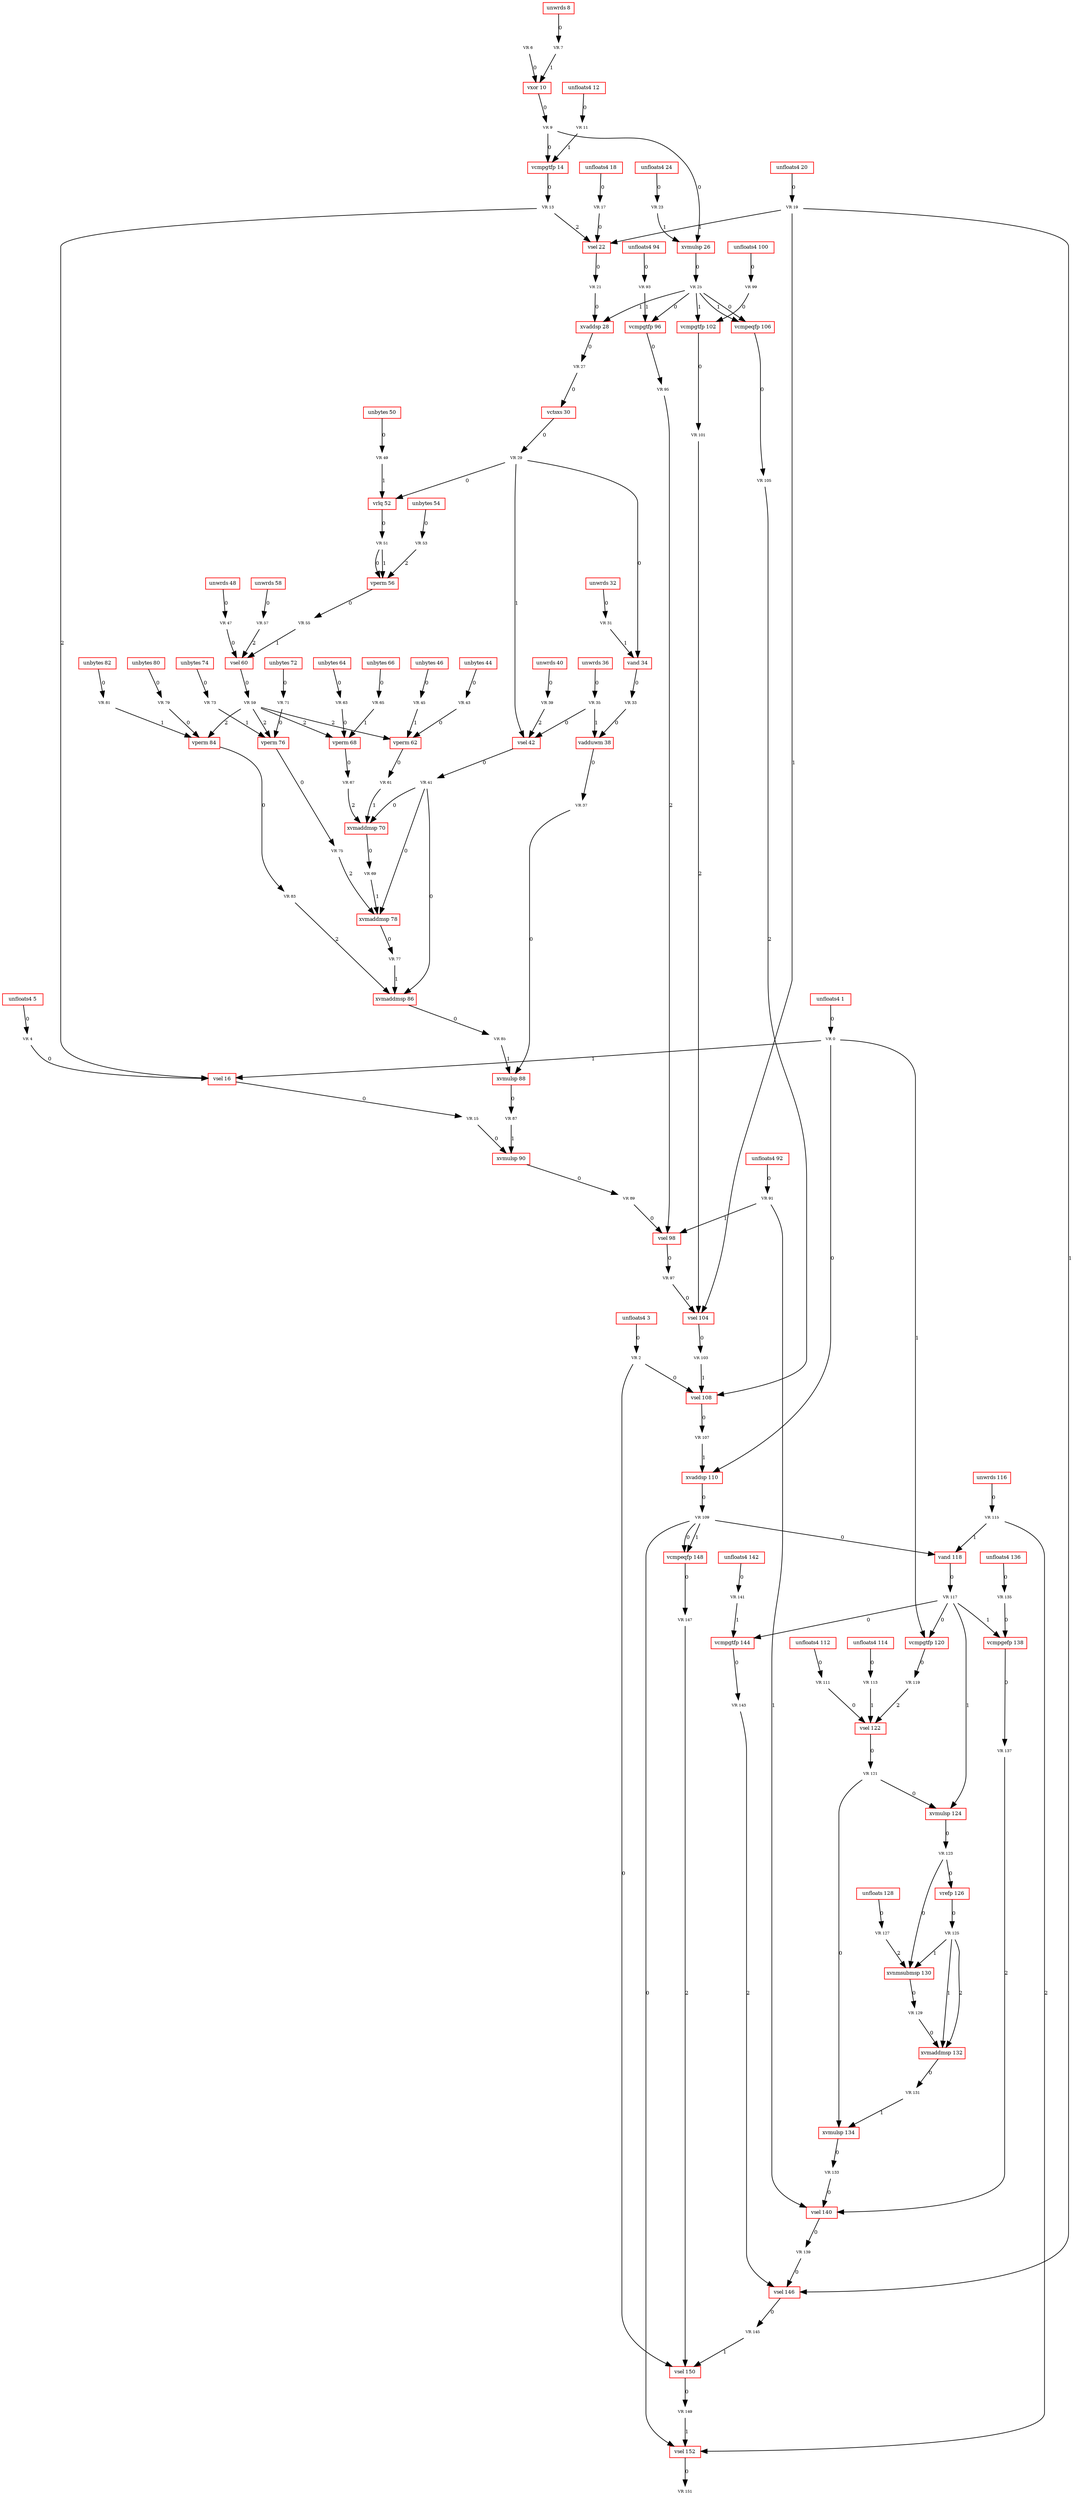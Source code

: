 digraph G {
u0[color="green",fontsize="6",width="0.41666666666666663",height="0.25",fixedsize="true",shape="plaintext",label="VR 0"];
u1[color="red",fontsize="8",width="0.8833333333333333",height="0.25",fixedsize="true",shape="box",label="unfloats4 1"];
u2[color="green",fontsize="6",width="0.41666666666666663",height="0.25",fixedsize="true",shape="plaintext",label="VR 2"];
u3[color="red",fontsize="8",width="0.8833333333333333",height="0.25",fixedsize="true",shape="box",label="unfloats4 3"];
u4[color="green",fontsize="6",width="0.41666666666666663",height="0.25",fixedsize="true",shape="plaintext",label="VR 4"];
u5[color="red",fontsize="8",width="0.8833333333333333",height="0.25",fixedsize="true",shape="box",label="unfloats4 5"];
u6[color="green",fontsize="6",width="0.41666666666666663",height="0.25",fixedsize="true",shape="plaintext",label="VR 6"];
u7[color="green",fontsize="6",width="0.41666666666666663",height="0.25",fixedsize="true",shape="plaintext",label="VR 7"];
u8[color="red",fontsize="8",width="0.6833333333333333",height="0.25",fixedsize="true",shape="box",label="unwrds 8"];
u9[color="green",fontsize="6",width="0.41666666666666663",height="0.25",fixedsize="true",shape="plaintext",label="VR 9"];
u10[color="red",fontsize="8",width="0.6166666666666667",height="0.25",fixedsize="true",shape="box",label="vxor 10"];
u11[color="green",fontsize="6",width="0.4833333333333333",height="0.25",fixedsize="true",shape="plaintext",label="VR 11"];
u12[color="red",fontsize="8",width="0.9500000000000001",height="0.25",fixedsize="true",shape="box",label="unfloats4 12"];
u13[color="green",fontsize="6",width="0.4833333333333333",height="0.25",fixedsize="true",shape="plaintext",label="VR 13"];
u14[color="red",fontsize="8",width="0.8833333333333333",height="0.25",fixedsize="true",shape="box",label="vcmpgtfp 14"];
u15[color="green",fontsize="6",width="0.4833333333333333",height="0.25",fixedsize="true",shape="plaintext",label="VR 15"];
u16[color="red",fontsize="8",width="0.6166666666666667",height="0.25",fixedsize="true",shape="box",label="vsel 16"];
u17[color="green",fontsize="6",width="0.4833333333333333",height="0.25",fixedsize="true",shape="plaintext",label="VR 17"];
u18[color="red",fontsize="8",width="0.9500000000000001",height="0.25",fixedsize="true",shape="box",label="unfloats4 18"];
u19[color="green",fontsize="6",width="0.4833333333333333",height="0.25",fixedsize="true",shape="plaintext",label="VR 19"];
u20[color="red",fontsize="8",width="0.9500000000000001",height="0.25",fixedsize="true",shape="box",label="unfloats4 20"];
u21[color="green",fontsize="6",width="0.4833333333333333",height="0.25",fixedsize="true",shape="plaintext",label="VR 21"];
u22[color="red",fontsize="8",width="0.6166666666666667",height="0.25",fixedsize="true",shape="box",label="vsel 22"];
u23[color="green",fontsize="6",width="0.4833333333333333",height="0.25",fixedsize="true",shape="plaintext",label="VR 23"];
u24[color="red",fontsize="8",width="0.9500000000000001",height="0.25",fixedsize="true",shape="box",label="unfloats4 24"];
u25[color="green",fontsize="6",width="0.4833333333333333",height="0.25",fixedsize="true",shape="plaintext",label="VR 25"];
u26[color="red",fontsize="8",width="0.8166666666666667",height="0.25",fixedsize="true",shape="box",label="xvmulsp 26"];
u27[color="green",fontsize="6",width="0.4833333333333333",height="0.25",fixedsize="true",shape="plaintext",label="VR 27"];
u28[color="red",fontsize="8",width="0.8166666666666667",height="0.25",fixedsize="true",shape="box",label="xvaddsp 28"];
u29[color="green",fontsize="6",width="0.4833333333333333",height="0.25",fixedsize="true",shape="plaintext",label="VR 29"];
u30[color="red",fontsize="8",width="0.75",height="0.25",fixedsize="true",shape="box",label="vctsxs 30"];
u31[color="green",fontsize="6",width="0.4833333333333333",height="0.25",fixedsize="true",shape="plaintext",label="VR 31"];
u32[color="red",fontsize="8",width="0.75",height="0.25",fixedsize="true",shape="box",label="unwrds 32"];
u33[color="green",fontsize="6",width="0.4833333333333333",height="0.25",fixedsize="true",shape="plaintext",label="VR 33"];
u34[color="red",fontsize="8",width="0.6166666666666667",height="0.25",fixedsize="true",shape="box",label="vand 34"];
u35[color="green",fontsize="6",width="0.4833333333333333",height="0.25",fixedsize="true",shape="plaintext",label="VR 35"];
u36[color="red",fontsize="8",width="0.75",height="0.25",fixedsize="true",shape="box",label="unwrds 36"];
u37[color="green",fontsize="6",width="0.4833333333333333",height="0.25",fixedsize="true",shape="plaintext",label="VR 37"];
u38[color="red",fontsize="8",width="0.8166666666666667",height="0.25",fixedsize="true",shape="box",label="vadduwm 38"];
u39[color="green",fontsize="6",width="0.4833333333333333",height="0.25",fixedsize="true",shape="plaintext",label="VR 39"];
u40[color="red",fontsize="8",width="0.75",height="0.25",fixedsize="true",shape="box",label="unwrds 40"];
u41[color="green",fontsize="6",width="0.4833333333333333",height="0.25",fixedsize="true",shape="plaintext",label="VR 41"];
u42[color="red",fontsize="8",width="0.6166666666666667",height="0.25",fixedsize="true",shape="box",label="vsel 42"];
u43[color="green",fontsize="6",width="0.4833333333333333",height="0.25",fixedsize="true",shape="plaintext",label="VR 43"];
u44[color="red",fontsize="8",width="0.8166666666666667",height="0.25",fixedsize="true",shape="box",label="unbytes 44"];
u45[color="green",fontsize="6",width="0.4833333333333333",height="0.25",fixedsize="true",shape="plaintext",label="VR 45"];
u46[color="red",fontsize="8",width="0.8166666666666667",height="0.25",fixedsize="true",shape="box",label="unbytes 46"];
u47[color="green",fontsize="6",width="0.4833333333333333",height="0.25",fixedsize="true",shape="plaintext",label="VR 47"];
u48[color="red",fontsize="8",width="0.75",height="0.25",fixedsize="true",shape="box",label="unwrds 48"];
u49[color="green",fontsize="6",width="0.4833333333333333",height="0.25",fixedsize="true",shape="plaintext",label="VR 49"];
u50[color="red",fontsize="8",width="0.8166666666666667",height="0.25",fixedsize="true",shape="box",label="unbytes 50"];
u51[color="green",fontsize="6",width="0.4833333333333333",height="0.25",fixedsize="true",shape="plaintext",label="VR 51"];
u52[color="red",fontsize="8",width="0.6166666666666667",height="0.25",fixedsize="true",shape="box",label="vrlq 52"];
u53[color="green",fontsize="6",width="0.4833333333333333",height="0.25",fixedsize="true",shape="plaintext",label="VR 53"];
u54[color="red",fontsize="8",width="0.8166666666666667",height="0.25",fixedsize="true",shape="box",label="unbytes 54"];
u55[color="green",fontsize="6",width="0.4833333333333333",height="0.25",fixedsize="true",shape="plaintext",label="VR 55"];
u56[color="red",fontsize="8",width="0.6833333333333333",height="0.25",fixedsize="true",shape="box",label="vperm 56"];
u57[color="green",fontsize="6",width="0.4833333333333333",height="0.25",fixedsize="true",shape="plaintext",label="VR 57"];
u58[color="red",fontsize="8",width="0.75",height="0.25",fixedsize="true",shape="box",label="unwrds 58"];
u59[color="green",fontsize="6",width="0.4833333333333333",height="0.25",fixedsize="true",shape="plaintext",label="VR 59"];
u60[color="red",fontsize="8",width="0.6166666666666667",height="0.25",fixedsize="true",shape="box",label="vsel 60"];
u61[color="green",fontsize="6",width="0.4833333333333333",height="0.25",fixedsize="true",shape="plaintext",label="VR 61"];
u62[color="red",fontsize="8",width="0.6833333333333333",height="0.25",fixedsize="true",shape="box",label="vperm 62"];
u63[color="green",fontsize="6",width="0.4833333333333333",height="0.25",fixedsize="true",shape="plaintext",label="VR 63"];
u64[color="red",fontsize="8",width="0.8166666666666667",height="0.25",fixedsize="true",shape="box",label="unbytes 64"];
u65[color="green",fontsize="6",width="0.4833333333333333",height="0.25",fixedsize="true",shape="plaintext",label="VR 65"];
u66[color="red",fontsize="8",width="0.8166666666666667",height="0.25",fixedsize="true",shape="box",label="unbytes 66"];
u67[color="green",fontsize="6",width="0.4833333333333333",height="0.25",fixedsize="true",shape="plaintext",label="VR 67"];
u68[color="red",fontsize="8",width="0.6833333333333333",height="0.25",fixedsize="true",shape="box",label="vperm 68"];
u69[color="green",fontsize="6",width="0.4833333333333333",height="0.25",fixedsize="true",shape="plaintext",label="VR 69"];
u70[color="red",fontsize="8",width="0.9500000000000001",height="0.25",fixedsize="true",shape="box",label="xvmaddmsp 70"];
u71[color="green",fontsize="6",width="0.4833333333333333",height="0.25",fixedsize="true",shape="plaintext",label="VR 71"];
u72[color="red",fontsize="8",width="0.8166666666666667",height="0.25",fixedsize="true",shape="box",label="unbytes 72"];
u73[color="green",fontsize="6",width="0.4833333333333333",height="0.25",fixedsize="true",shape="plaintext",label="VR 73"];
u74[color="red",fontsize="8",width="0.8166666666666667",height="0.25",fixedsize="true",shape="box",label="unbytes 74"];
u75[color="green",fontsize="6",width="0.4833333333333333",height="0.25",fixedsize="true",shape="plaintext",label="VR 75"];
u76[color="red",fontsize="8",width="0.6833333333333333",height="0.25",fixedsize="true",shape="box",label="vperm 76"];
u77[color="green",fontsize="6",width="0.4833333333333333",height="0.25",fixedsize="true",shape="plaintext",label="VR 77"];
u78[color="red",fontsize="8",width="0.9500000000000001",height="0.25",fixedsize="true",shape="box",label="xvmaddmsp 78"];
u79[color="green",fontsize="6",width="0.4833333333333333",height="0.25",fixedsize="true",shape="plaintext",label="VR 79"];
u80[color="red",fontsize="8",width="0.8166666666666667",height="0.25",fixedsize="true",shape="box",label="unbytes 80"];
u81[color="green",fontsize="6",width="0.4833333333333333",height="0.25",fixedsize="true",shape="plaintext",label="VR 81"];
u82[color="red",fontsize="8",width="0.8166666666666667",height="0.25",fixedsize="true",shape="box",label="unbytes 82"];
u83[color="green",fontsize="6",width="0.4833333333333333",height="0.25",fixedsize="true",shape="plaintext",label="VR 83"];
u84[color="red",fontsize="8",width="0.6833333333333333",height="0.25",fixedsize="true",shape="box",label="vperm 84"];
u85[color="green",fontsize="6",width="0.4833333333333333",height="0.25",fixedsize="true",shape="plaintext",label="VR 85"];
u86[color="red",fontsize="8",width="0.9500000000000001",height="0.25",fixedsize="true",shape="box",label="xvmaddmsp 86"];
u87[color="green",fontsize="6",width="0.4833333333333333",height="0.25",fixedsize="true",shape="plaintext",label="VR 87"];
u88[color="red",fontsize="8",width="0.8166666666666667",height="0.25",fixedsize="true",shape="box",label="xvmulsp 88"];
u89[color="green",fontsize="6",width="0.4833333333333333",height="0.25",fixedsize="true",shape="plaintext",label="VR 89"];
u90[color="red",fontsize="8",width="0.8166666666666667",height="0.25",fixedsize="true",shape="box",label="xvmulsp 90"];
u91[color="green",fontsize="6",width="0.4833333333333333",height="0.25",fixedsize="true",shape="plaintext",label="VR 91"];
u92[color="red",fontsize="8",width="0.9500000000000001",height="0.25",fixedsize="true",shape="box",label="unfloats4 92"];
u93[color="green",fontsize="6",width="0.4833333333333333",height="0.25",fixedsize="true",shape="plaintext",label="VR 93"];
u94[color="red",fontsize="8",width="0.9500000000000001",height="0.25",fixedsize="true",shape="box",label="unfloats4 94"];
u95[color="green",fontsize="6",width="0.4833333333333333",height="0.25",fixedsize="true",shape="plaintext",label="VR 95"];
u96[color="red",fontsize="8",width="0.8833333333333333",height="0.25",fixedsize="true",shape="box",label="vcmpgtfp 96"];
u97[color="green",fontsize="6",width="0.4833333333333333",height="0.25",fixedsize="true",shape="plaintext",label="VR 97"];
u98[color="red",fontsize="8",width="0.6166666666666667",height="0.25",fixedsize="true",shape="box",label="vsel 98"];
u99[color="green",fontsize="6",width="0.4833333333333333",height="0.25",fixedsize="true",shape="plaintext",label="VR 99"];
u100[color="red",fontsize="8",width="1.0166666666666666",height="0.25",fixedsize="true",shape="box",label="unfloats4 100"];
u101[color="green",fontsize="6",width="0.55",height="0.25",fixedsize="true",shape="plaintext",label="VR 101"];
u102[color="red",fontsize="8",width="0.9500000000000001",height="0.25",fixedsize="true",shape="box",label="vcmpgtfp 102"];
u103[color="green",fontsize="6",width="0.55",height="0.25",fixedsize="true",shape="plaintext",label="VR 103"];
u104[color="red",fontsize="8",width="0.6833333333333333",height="0.25",fixedsize="true",shape="box",label="vsel 104"];
u105[color="green",fontsize="6",width="0.55",height="0.25",fixedsize="true",shape="plaintext",label="VR 105"];
u106[color="red",fontsize="8",width="0.9500000000000001",height="0.25",fixedsize="true",shape="box",label="vcmpeqfp 106"];
u107[color="green",fontsize="6",width="0.55",height="0.25",fixedsize="true",shape="plaintext",label="VR 107"];
u108[color="red",fontsize="8",width="0.6833333333333333",height="0.25",fixedsize="true",shape="box",label="vsel 108"];
u109[color="green",fontsize="6",width="0.55",height="0.25",fixedsize="true",shape="plaintext",label="VR 109"];
u110[color="red",fontsize="8",width="0.8833333333333333",height="0.25",fixedsize="true",shape="box",label="xvaddsp 110"];
u111[color="green",fontsize="6",width="0.55",height="0.25",fixedsize="true",shape="plaintext",label="VR 111"];
u112[color="red",fontsize="8",width="1.0166666666666666",height="0.25",fixedsize="true",shape="box",label="unfloats4 112"];
u113[color="green",fontsize="6",width="0.55",height="0.25",fixedsize="true",shape="plaintext",label="VR 113"];
u114[color="red",fontsize="8",width="1.0166666666666666",height="0.25",fixedsize="true",shape="box",label="unfloats4 114"];
u115[color="green",fontsize="6",width="0.55",height="0.25",fixedsize="true",shape="plaintext",label="VR 115"];
u116[color="red",fontsize="8",width="0.8166666666666667",height="0.25",fixedsize="true",shape="box",label="unwrds 116"];
u117[color="green",fontsize="6",width="0.55",height="0.25",fixedsize="true",shape="plaintext",label="VR 117"];
u118[color="red",fontsize="8",width="0.6833333333333333",height="0.25",fixedsize="true",shape="box",label="vand 118"];
u119[color="green",fontsize="6",width="0.55",height="0.25",fixedsize="true",shape="plaintext",label="VR 119"];
u120[color="red",fontsize="8",width="0.9500000000000001",height="0.25",fixedsize="true",shape="box",label="vcmpgtfp 120"];
u121[color="green",fontsize="6",width="0.55",height="0.25",fixedsize="true",shape="plaintext",label="VR 121"];
u122[color="red",fontsize="8",width="0.6833333333333333",height="0.25",fixedsize="true",shape="box",label="vsel 122"];
u123[color="green",fontsize="6",width="0.55",height="0.25",fixedsize="true",shape="plaintext",label="VR 123"];
u124[color="red",fontsize="8",width="0.8833333333333333",height="0.25",fixedsize="true",shape="box",label="xvmulsp 124"];
u125[color="green",fontsize="6",width="0.55",height="0.25",fixedsize="true",shape="plaintext",label="VR 125"];
u126[color="red",fontsize="8",width="0.75",height="0.25",fixedsize="true",shape="box",label="vrefp 126"];
u127[color="green",fontsize="6",width="0.55",height="0.25",fixedsize="true",shape="plaintext",label="VR 127"];
u128[color="red",fontsize="8",width="0.9500000000000001",height="0.25",fixedsize="true",shape="box",label="unfloats 128"];
u129[color="green",fontsize="6",width="0.55",height="0.25",fixedsize="true",shape="plaintext",label="VR 129"];
u130[color="red",fontsize="8",width="1.0833333333333333",height="0.25",fixedsize="true",shape="box",label="xvnmsubmsp 130"];
u131[color="green",fontsize="6",width="0.55",height="0.25",fixedsize="true",shape="plaintext",label="VR 131"];
u132[color="red",fontsize="8",width="1.0166666666666666",height="0.25",fixedsize="true",shape="box",label="xvmaddmsp 132"];
u133[color="green",fontsize="6",width="0.55",height="0.25",fixedsize="true",shape="plaintext",label="VR 133"];
u134[color="red",fontsize="8",width="0.8833333333333333",height="0.25",fixedsize="true",shape="box",label="xvmulsp 134"];
u135[color="green",fontsize="6",width="0.55",height="0.25",fixedsize="true",shape="plaintext",label="VR 135"];
u136[color="red",fontsize="8",width="1.0166666666666666",height="0.25",fixedsize="true",shape="box",label="unfloats4 136"];
u137[color="green",fontsize="6",width="0.55",height="0.25",fixedsize="true",shape="plaintext",label="VR 137"];
u138[color="red",fontsize="8",width="0.9500000000000001",height="0.25",fixedsize="true",shape="box",label="vcmpgefp 138"];
u139[color="green",fontsize="6",width="0.55",height="0.25",fixedsize="true",shape="plaintext",label="VR 139"];
u140[color="red",fontsize="8",width="0.6833333333333333",height="0.25",fixedsize="true",shape="box",label="vsel 140"];
u141[color="green",fontsize="6",width="0.55",height="0.25",fixedsize="true",shape="plaintext",label="VR 141"];
u142[color="red",fontsize="8",width="1.0166666666666666",height="0.25",fixedsize="true",shape="box",label="unfloats4 142"];
u143[color="green",fontsize="6",width="0.55",height="0.25",fixedsize="true",shape="plaintext",label="VR 143"];
u144[color="red",fontsize="8",width="0.9500000000000001",height="0.25",fixedsize="true",shape="box",label="vcmpgtfp 144"];
u145[color="green",fontsize="6",width="0.55",height="0.25",fixedsize="true",shape="plaintext",label="VR 145"];
u146[color="red",fontsize="8",width="0.6833333333333333",height="0.25",fixedsize="true",shape="box",label="vsel 146"];
u147[color="green",fontsize="6",width="0.55",height="0.25",fixedsize="true",shape="plaintext",label="VR 147"];
u148[color="red",fontsize="8",width="0.9500000000000001",height="0.25",fixedsize="true",shape="box",label="vcmpeqfp 148"];
u149[color="green",fontsize="6",width="0.55",height="0.25",fixedsize="true",shape="plaintext",label="VR 149"];
u150[color="red",fontsize="8",width="0.6833333333333333",height="0.25",fixedsize="true",shape="box",label="vsel 150"];
u151[color="green",fontsize="6",width="0.55",height="0.25",fixedsize="true",shape="plaintext",label="VR 151"];
u152[color="red",fontsize="8",width="0.6833333333333333",height="0.25",fixedsize="true",shape="box",label="vsel 152"];
u0 -> u16[fontsize="8",label="1"];
u0 -> u110[fontsize="8",label="0"];
u0 -> u120[fontsize="8",label="1"];
u1 -> u0[fontsize="8",label="0"];
u2 -> u108[fontsize="8",label="0"];
u2 -> u150[fontsize="8",label="0"];
u3 -> u2[fontsize="8",label="0"];
u4 -> u16[fontsize="8",label="0"];
u5 -> u4[fontsize="8",label="0"];
u6 -> u10[fontsize="8",label="0"];
u7 -> u10[fontsize="8",label="1"];
u8 -> u7[fontsize="8",label="0"];
u9 -> u14[fontsize="8",label="0"];
u9 -> u26[fontsize="8",label="0"];
u10 -> u9[fontsize="8",label="0"];
u11 -> u14[fontsize="8",label="1"];
u12 -> u11[fontsize="8",label="0"];
u13 -> u16[fontsize="8",label="2"];
u13 -> u22[fontsize="8",label="2"];
u14 -> u13[fontsize="8",label="0"];
u15 -> u90[fontsize="8",label="0"];
u16 -> u15[fontsize="8",label="0"];
u17 -> u22[fontsize="8",label="0"];
u18 -> u17[fontsize="8",label="0"];
u19 -> u22[fontsize="8",label="1"];
u19 -> u104[fontsize="8",label="1"];
u19 -> u146[fontsize="8",label="1"];
u20 -> u19[fontsize="8",label="0"];
u21 -> u28[fontsize="8",label="0"];
u22 -> u21[fontsize="8",label="0"];
u23 -> u26[fontsize="8",label="1"];
u24 -> u23[fontsize="8",label="0"];
u25 -> u28[fontsize="8",label="1"];
u25 -> u96[fontsize="8",label="0"];
u25 -> u102[fontsize="8",label="1"];
u25 -> u106[fontsize="8",label="0"];
u25 -> u106[fontsize="8",label="1"];
u26 -> u25[fontsize="8",label="0"];
u27 -> u30[fontsize="8",label="0"];
u28 -> u27[fontsize="8",label="0"];
u29 -> u34[fontsize="8",label="0"];
u29 -> u42[fontsize="8",label="1"];
u29 -> u52[fontsize="8",label="0"];
u30 -> u29[fontsize="8",label="0"];
u31 -> u34[fontsize="8",label="1"];
u32 -> u31[fontsize="8",label="0"];
u33 -> u38[fontsize="8",label="0"];
u34 -> u33[fontsize="8",label="0"];
u35 -> u38[fontsize="8",label="1"];
u35 -> u42[fontsize="8",label="0"];
u36 -> u35[fontsize="8",label="0"];
u37 -> u88[fontsize="8",label="0"];
u38 -> u37[fontsize="8",label="0"];
u39 -> u42[fontsize="8",label="2"];
u40 -> u39[fontsize="8",label="0"];
u41 -> u70[fontsize="8",label="0"];
u41 -> u78[fontsize="8",label="0"];
u41 -> u86[fontsize="8",label="0"];
u42 -> u41[fontsize="8",label="0"];
u43 -> u62[fontsize="8",label="0"];
u44 -> u43[fontsize="8",label="0"];
u45 -> u62[fontsize="8",label="1"];
u46 -> u45[fontsize="8",label="0"];
u47 -> u60[fontsize="8",label="0"];
u48 -> u47[fontsize="8",label="0"];
u49 -> u52[fontsize="8",label="1"];
u50 -> u49[fontsize="8",label="0"];
u51 -> u56[fontsize="8",label="0"];
u51 -> u56[fontsize="8",label="1"];
u52 -> u51[fontsize="8",label="0"];
u53 -> u56[fontsize="8",label="2"];
u54 -> u53[fontsize="8",label="0"];
u55 -> u60[fontsize="8",label="1"];
u56 -> u55[fontsize="8",label="0"];
u57 -> u60[fontsize="8",label="2"];
u58 -> u57[fontsize="8",label="0"];
u59 -> u62[fontsize="8",label="2"];
u59 -> u68[fontsize="8",label="2"];
u59 -> u76[fontsize="8",label="2"];
u59 -> u84[fontsize="8",label="2"];
u60 -> u59[fontsize="8",label="0"];
u61 -> u70[fontsize="8",label="1"];
u62 -> u61[fontsize="8",label="0"];
u63 -> u68[fontsize="8",label="0"];
u64 -> u63[fontsize="8",label="0"];
u65 -> u68[fontsize="8",label="1"];
u66 -> u65[fontsize="8",label="0"];
u67 -> u70[fontsize="8",label="2"];
u68 -> u67[fontsize="8",label="0"];
u69 -> u78[fontsize="8",label="1"];
u70 -> u69[fontsize="8",label="0"];
u71 -> u76[fontsize="8",label="0"];
u72 -> u71[fontsize="8",label="0"];
u73 -> u76[fontsize="8",label="1"];
u74 -> u73[fontsize="8",label="0"];
u75 -> u78[fontsize="8",label="2"];
u76 -> u75[fontsize="8",label="0"];
u77 -> u86[fontsize="8",label="1"];
u78 -> u77[fontsize="8",label="0"];
u79 -> u84[fontsize="8",label="0"];
u80 -> u79[fontsize="8",label="0"];
u81 -> u84[fontsize="8",label="1"];
u82 -> u81[fontsize="8",label="0"];
u83 -> u86[fontsize="8",label="2"];
u84 -> u83[fontsize="8",label="0"];
u85 -> u88[fontsize="8",label="1"];
u86 -> u85[fontsize="8",label="0"];
u87 -> u90[fontsize="8",label="1"];
u88 -> u87[fontsize="8",label="0"];
u89 -> u98[fontsize="8",label="0"];
u90 -> u89[fontsize="8",label="0"];
u91 -> u98[fontsize="8",label="1"];
u91 -> u140[fontsize="8",label="1"];
u92 -> u91[fontsize="8",label="0"];
u93 -> u96[fontsize="8",label="1"];
u94 -> u93[fontsize="8",label="0"];
u95 -> u98[fontsize="8",label="2"];
u96 -> u95[fontsize="8",label="0"];
u97 -> u104[fontsize="8",label="0"];
u98 -> u97[fontsize="8",label="0"];
u99 -> u102[fontsize="8",label="0"];
u100 -> u99[fontsize="8",label="0"];
u101 -> u104[fontsize="8",label="2"];
u102 -> u101[fontsize="8",label="0"];
u103 -> u108[fontsize="8",label="1"];
u104 -> u103[fontsize="8",label="0"];
u105 -> u108[fontsize="8",label="2"];
u106 -> u105[fontsize="8",label="0"];
u107 -> u110[fontsize="8",label="1"];
u108 -> u107[fontsize="8",label="0"];
u109 -> u118[fontsize="8",label="0"];
u109 -> u148[fontsize="8",label="0"];
u109 -> u148[fontsize="8",label="1"];
u109 -> u152[fontsize="8",label="0"];
u110 -> u109[fontsize="8",label="0"];
u111 -> u122[fontsize="8",label="0"];
u112 -> u111[fontsize="8",label="0"];
u113 -> u122[fontsize="8",label="1"];
u114 -> u113[fontsize="8",label="0"];
u115 -> u118[fontsize="8",label="1"];
u115 -> u152[fontsize="8",label="2"];
u116 -> u115[fontsize="8",label="0"];
u117 -> u120[fontsize="8",label="0"];
u117 -> u124[fontsize="8",label="1"];
u117 -> u138[fontsize="8",label="1"];
u117 -> u144[fontsize="8",label="0"];
u118 -> u117[fontsize="8",label="0"];
u119 -> u122[fontsize="8",label="2"];
u120 -> u119[fontsize="8",label="0"];
u121 -> u124[fontsize="8",label="0"];
u121 -> u134[fontsize="8",label="0"];
u122 -> u121[fontsize="8",label="0"];
u123 -> u126[fontsize="8",label="0"];
u123 -> u130[fontsize="8",label="0"];
u124 -> u123[fontsize="8",label="0"];
u125 -> u130[fontsize="8",label="1"];
u125 -> u132[fontsize="8",label="1"];
u125 -> u132[fontsize="8",label="2"];
u126 -> u125[fontsize="8",label="0"];
u127 -> u130[fontsize="8",label="2"];
u128 -> u127[fontsize="8",label="0"];
u129 -> u132[fontsize="8",label="0"];
u130 -> u129[fontsize="8",label="0"];
u131 -> u134[fontsize="8",label="1"];
u132 -> u131[fontsize="8",label="0"];
u133 -> u140[fontsize="8",label="0"];
u134 -> u133[fontsize="8",label="0"];
u135 -> u138[fontsize="8",label="0"];
u136 -> u135[fontsize="8",label="0"];
u137 -> u140[fontsize="8",label="2"];
u138 -> u137[fontsize="8",label="0"];
u139 -> u146[fontsize="8",label="0"];
u140 -> u139[fontsize="8",label="0"];
u141 -> u144[fontsize="8",label="1"];
u142 -> u141[fontsize="8",label="0"];
u143 -> u146[fontsize="8",label="2"];
u144 -> u143[fontsize="8",label="0"];
u145 -> u150[fontsize="8",label="1"];
u146 -> u145[fontsize="8",label="0"];
u147 -> u150[fontsize="8",label="2"];
u148 -> u147[fontsize="8",label="0"];
u149 -> u152[fontsize="8",label="1"];
u150 -> u149[fontsize="8",label="0"];
u152 -> u151[fontsize="8",label="0"];

}
